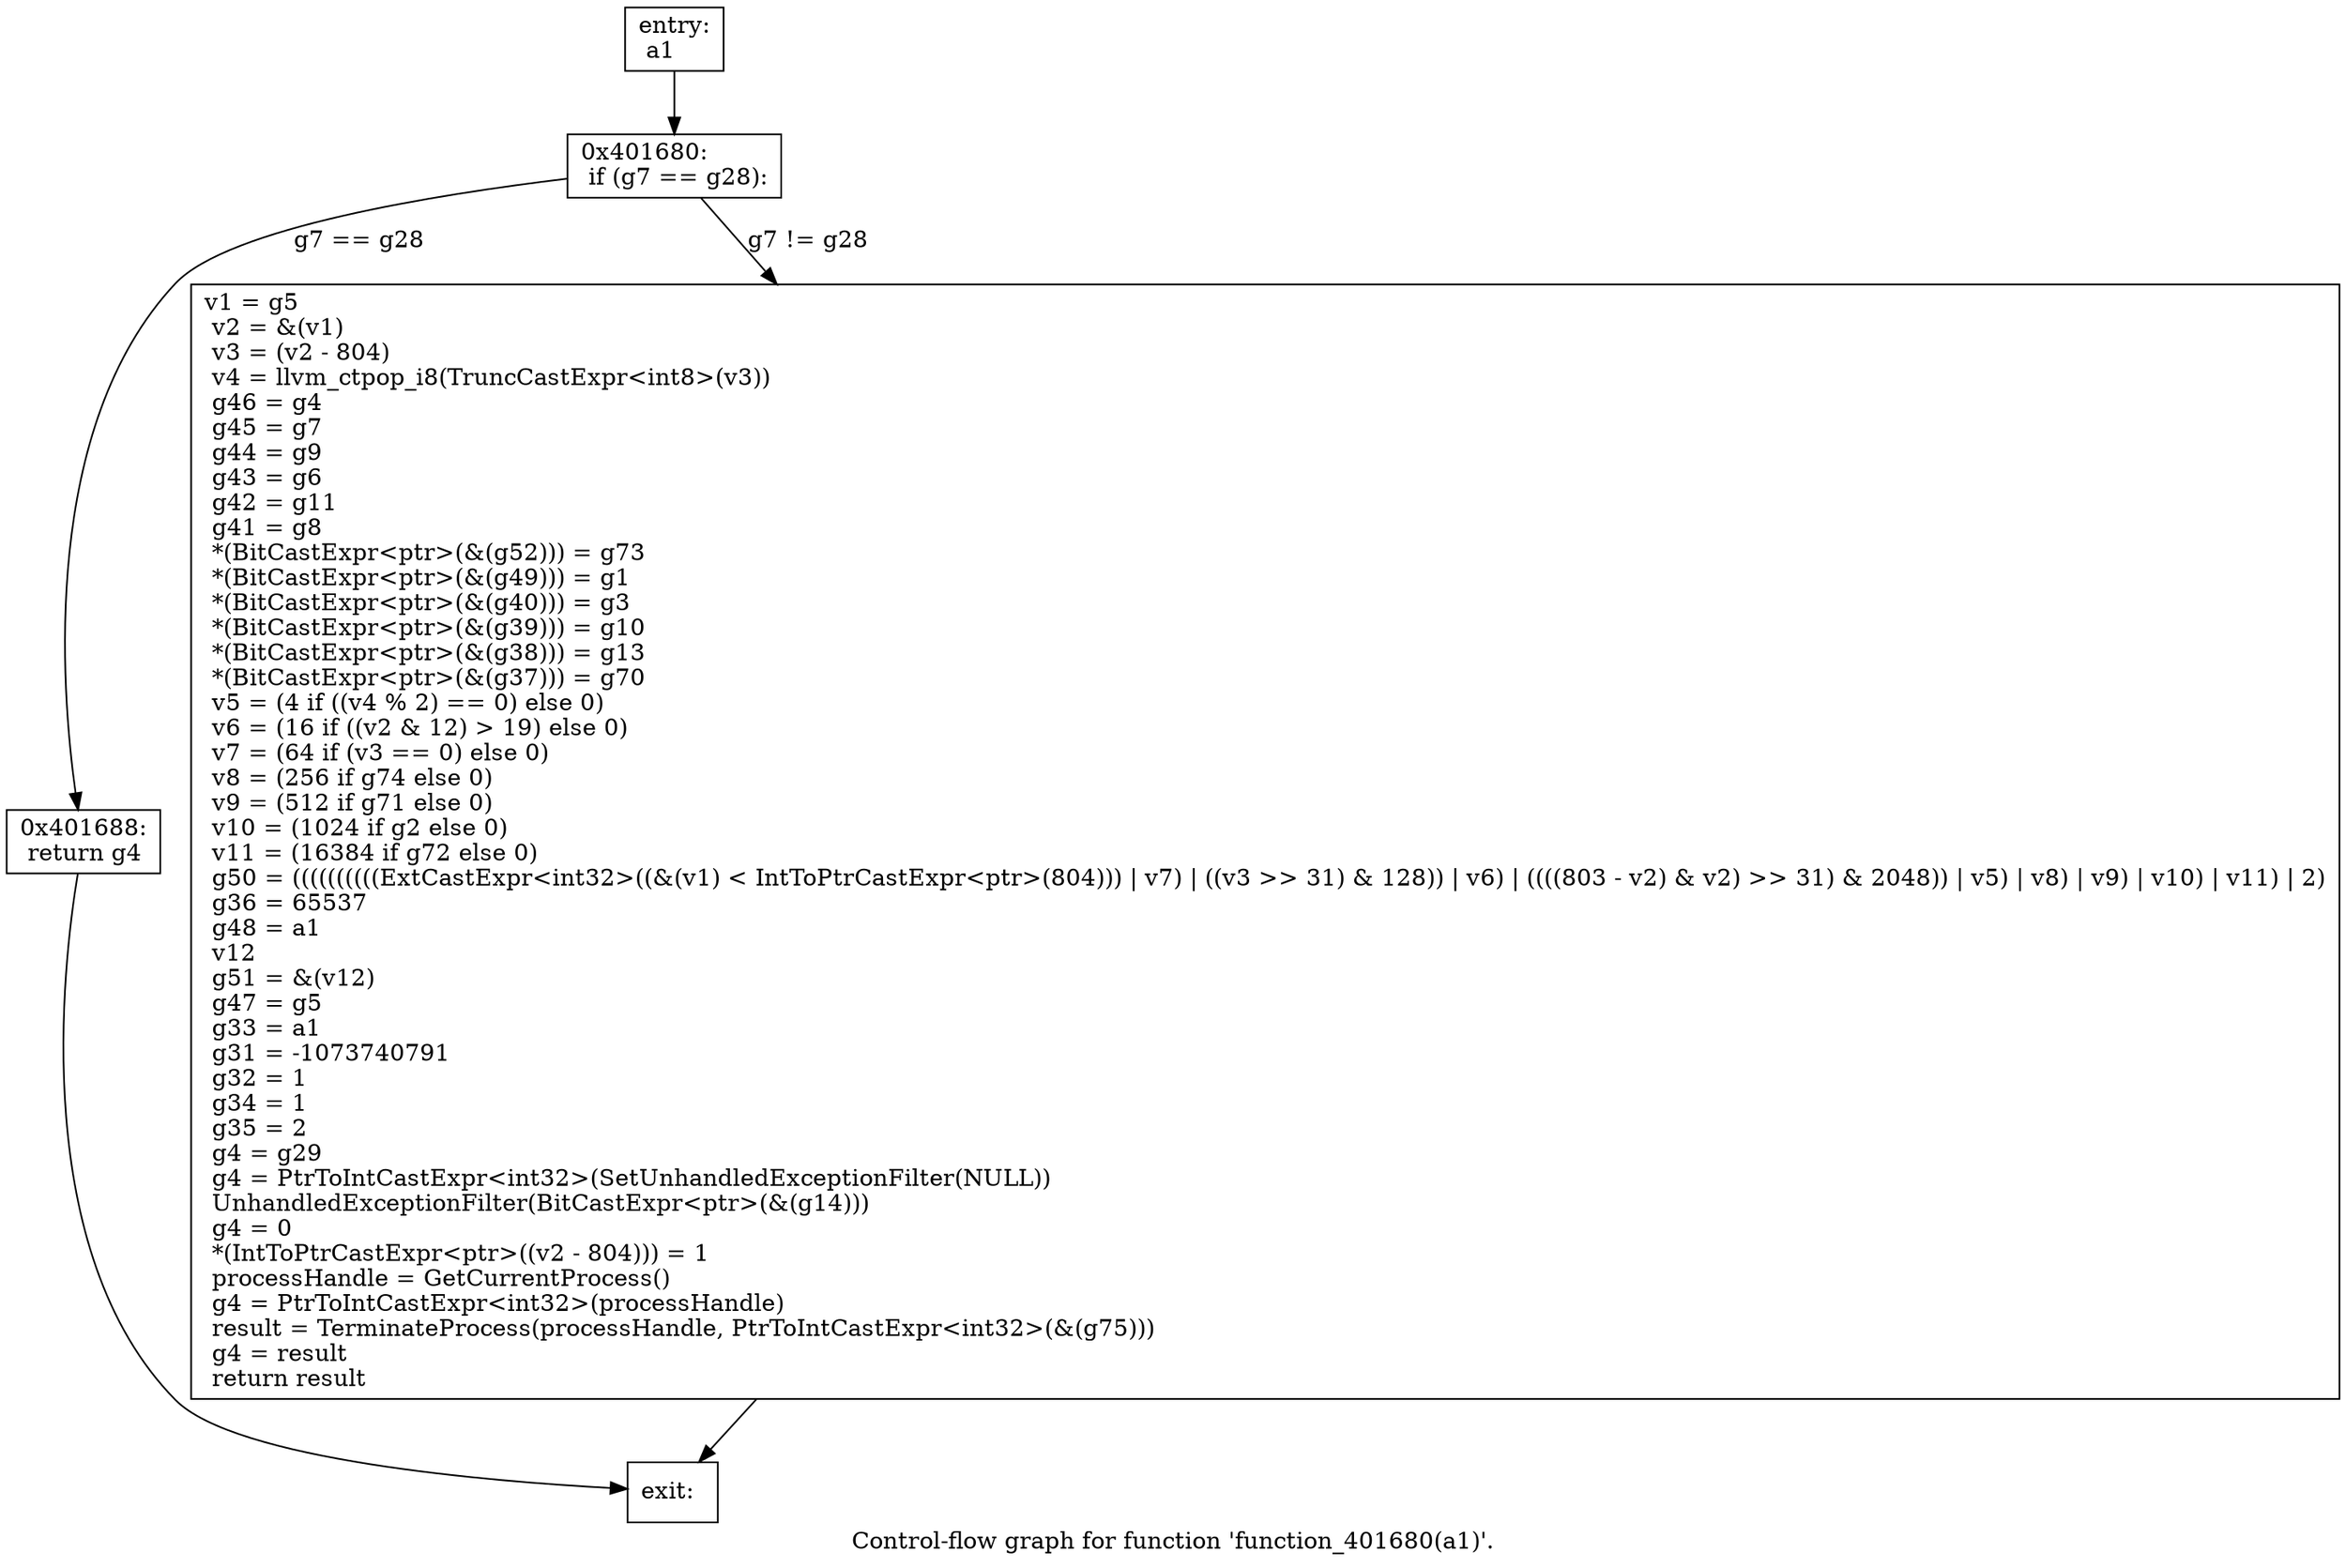 digraph "Control-flow graph for function 'function_401680(a1)'." {
  label="Control-flow graph for function 'function_401680(a1)'.";
  node [shape=record];

  Node000001D420AC4430 [label="{entry:\l  a1\l}"];
  Node000001D420AC4430 -> Node000001D420AC4740;
  Node000001D420AC4740 [label="{0x401680:\l  if (g7 == g28):\l}"];
  Node000001D420AC4740 -> Node000001D420AC40B0 [label="g7 == g28"];
  Node000001D420AC4740 -> Node000001D420AC5540 [label="g7 != g28"];
  Node000001D420AC40B0 [label="{0x401688:\l  return g4\l}"];
  Node000001D420AC40B0 -> Node000001D420AC50E0;
  Node000001D420AC5540 [label="{  v1 = g5\l  v2 = &(v1)\l  v3 = (v2 - 804)\l  v4 = llvm_ctpop_i8(TruncCastExpr\<int8\>(v3))\l  g46 = g4\l  g45 = g7\l  g44 = g9\l  g43 = g6\l  g42 = g11\l  g41 = g8\l  *(BitCastExpr\<ptr\>(&(g52))) = g73\l  *(BitCastExpr\<ptr\>(&(g49))) = g1\l  *(BitCastExpr\<ptr\>(&(g40))) = g3\l  *(BitCastExpr\<ptr\>(&(g39))) = g10\l  *(BitCastExpr\<ptr\>(&(g38))) = g13\l  *(BitCastExpr\<ptr\>(&(g37))) = g70\l  v5 = (4 if ((v4 % 2) == 0) else 0)\l  v6 = (16 if ((v2 & 12) \> 19) else 0)\l  v7 = (64 if (v3 == 0) else 0)\l  v8 = (256 if g74 else 0)\l  v9 = (512 if g71 else 0)\l  v10 = (1024 if g2 else 0)\l  v11 = (16384 if g72 else 0)\l  g50 = ((((((((((ExtCastExpr\<int32\>((&(v1) \< IntToPtrCastExpr\<ptr\>(804))) \| v7) \| ((v3 \>\> 31) & 128)) \| v6) \| ((((803 - v2) & v2) \>\> 31) & 2048)) \| v5) \| v8) \| v9) \| v10) \| v11) \| 2)\l  g36 = 65537\l  g48 = a1\l  v12\l  g51 = &(v12)\l  g47 = g5\l  g33 = a1\l  g31 = -1073740791\l  g32 = 1\l  g34 = 1\l  g35 = 2\l  g4 = g29\l  g4 = PtrToIntCastExpr\<int32\>(SetUnhandledExceptionFilter(NULL))\l  UnhandledExceptionFilter(BitCastExpr\<ptr\>(&(g14)))\l  g4 = 0\l  *(IntToPtrCastExpr\<ptr\>((v2 - 804))) = 1\l  processHandle = GetCurrentProcess()\l  g4 = PtrToIntCastExpr\<int32\>(processHandle)\l  result = TerminateProcess(processHandle, PtrToIntCastExpr\<int32\>(&(g75)))\l  g4 = result\l  return result\l}"];
  Node000001D420AC5540 -> Node000001D420AC50E0;
  Node000001D420AC50E0 [label="{exit:\l}"];

}
